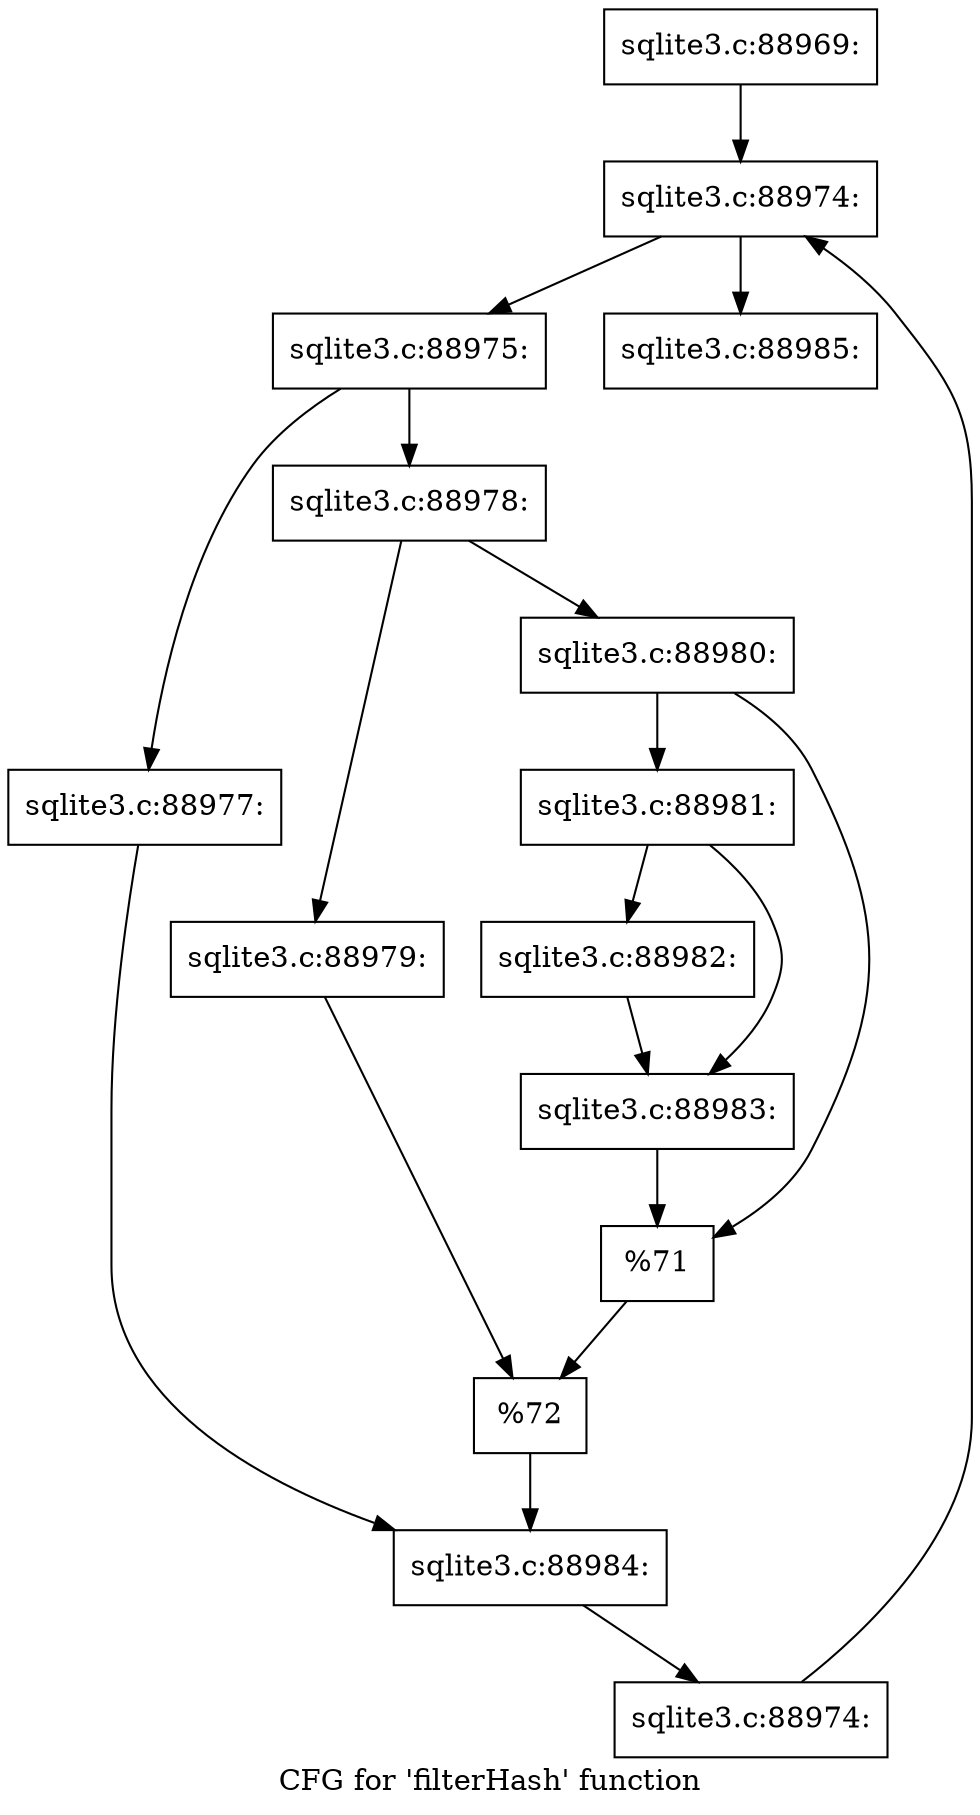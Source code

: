 digraph "CFG for 'filterHash' function" {
	label="CFG for 'filterHash' function";

	Node0x55c0f585a020 [shape=record,label="{sqlite3.c:88969:}"];
	Node0x55c0f585a020 -> Node0x55c0f853f2f0;
	Node0x55c0f853f2f0 [shape=record,label="{sqlite3.c:88974:}"];
	Node0x55c0f853f2f0 -> Node0x55c0f853f510;
	Node0x55c0f853f2f0 -> Node0x55c0f853ea50;
	Node0x55c0f853f510 [shape=record,label="{sqlite3.c:88975:}"];
	Node0x55c0f853f510 -> Node0x55c0f853ff20;
	Node0x55c0f853f510 -> Node0x55c0f853ffc0;
	Node0x55c0f853ff20 [shape=record,label="{sqlite3.c:88977:}"];
	Node0x55c0f853ff20 -> Node0x55c0f853ff70;
	Node0x55c0f853ffc0 [shape=record,label="{sqlite3.c:88978:}"];
	Node0x55c0f853ffc0 -> Node0x55c0f8540bb0;
	Node0x55c0f853ffc0 -> Node0x55c0f8540c50;
	Node0x55c0f8540bb0 [shape=record,label="{sqlite3.c:88979:}"];
	Node0x55c0f8540bb0 -> Node0x55c0f8540c00;
	Node0x55c0f8540c50 [shape=record,label="{sqlite3.c:88980:}"];
	Node0x55c0f8540c50 -> Node0x55c0f8541680;
	Node0x55c0f8540c50 -> Node0x55c0f85416d0;
	Node0x55c0f8541680 [shape=record,label="{sqlite3.c:88981:}"];
	Node0x55c0f8541680 -> Node0x55c0f85421c0;
	Node0x55c0f8541680 -> Node0x55c0f8542210;
	Node0x55c0f85421c0 [shape=record,label="{sqlite3.c:88982:}"];
	Node0x55c0f85421c0 -> Node0x55c0f8542210;
	Node0x55c0f8542210 [shape=record,label="{sqlite3.c:88983:}"];
	Node0x55c0f8542210 -> Node0x55c0f85416d0;
	Node0x55c0f85416d0 [shape=record,label="{%71}"];
	Node0x55c0f85416d0 -> Node0x55c0f8540c00;
	Node0x55c0f8540c00 [shape=record,label="{%72}"];
	Node0x55c0f8540c00 -> Node0x55c0f853ff70;
	Node0x55c0f853ff70 [shape=record,label="{sqlite3.c:88984:}"];
	Node0x55c0f853ff70 -> Node0x55c0f853f480;
	Node0x55c0f853f480 [shape=record,label="{sqlite3.c:88974:}"];
	Node0x55c0f853f480 -> Node0x55c0f853f2f0;
	Node0x55c0f853ea50 [shape=record,label="{sqlite3.c:88985:}"];
}
